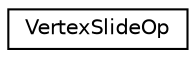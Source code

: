 digraph G
{
  edge [fontname="Helvetica",fontsize="10",labelfontname="Helvetica",labelfontsize="10"];
  node [fontname="Helvetica",fontsize="10",shape=record];
  rankdir=LR;
  Node1 [label="VertexSlideOp",height=0.2,width=0.4,color="black", fillcolor="white", style="filled",URL="$de/d2e/structVertexSlideOp.html"];
}
